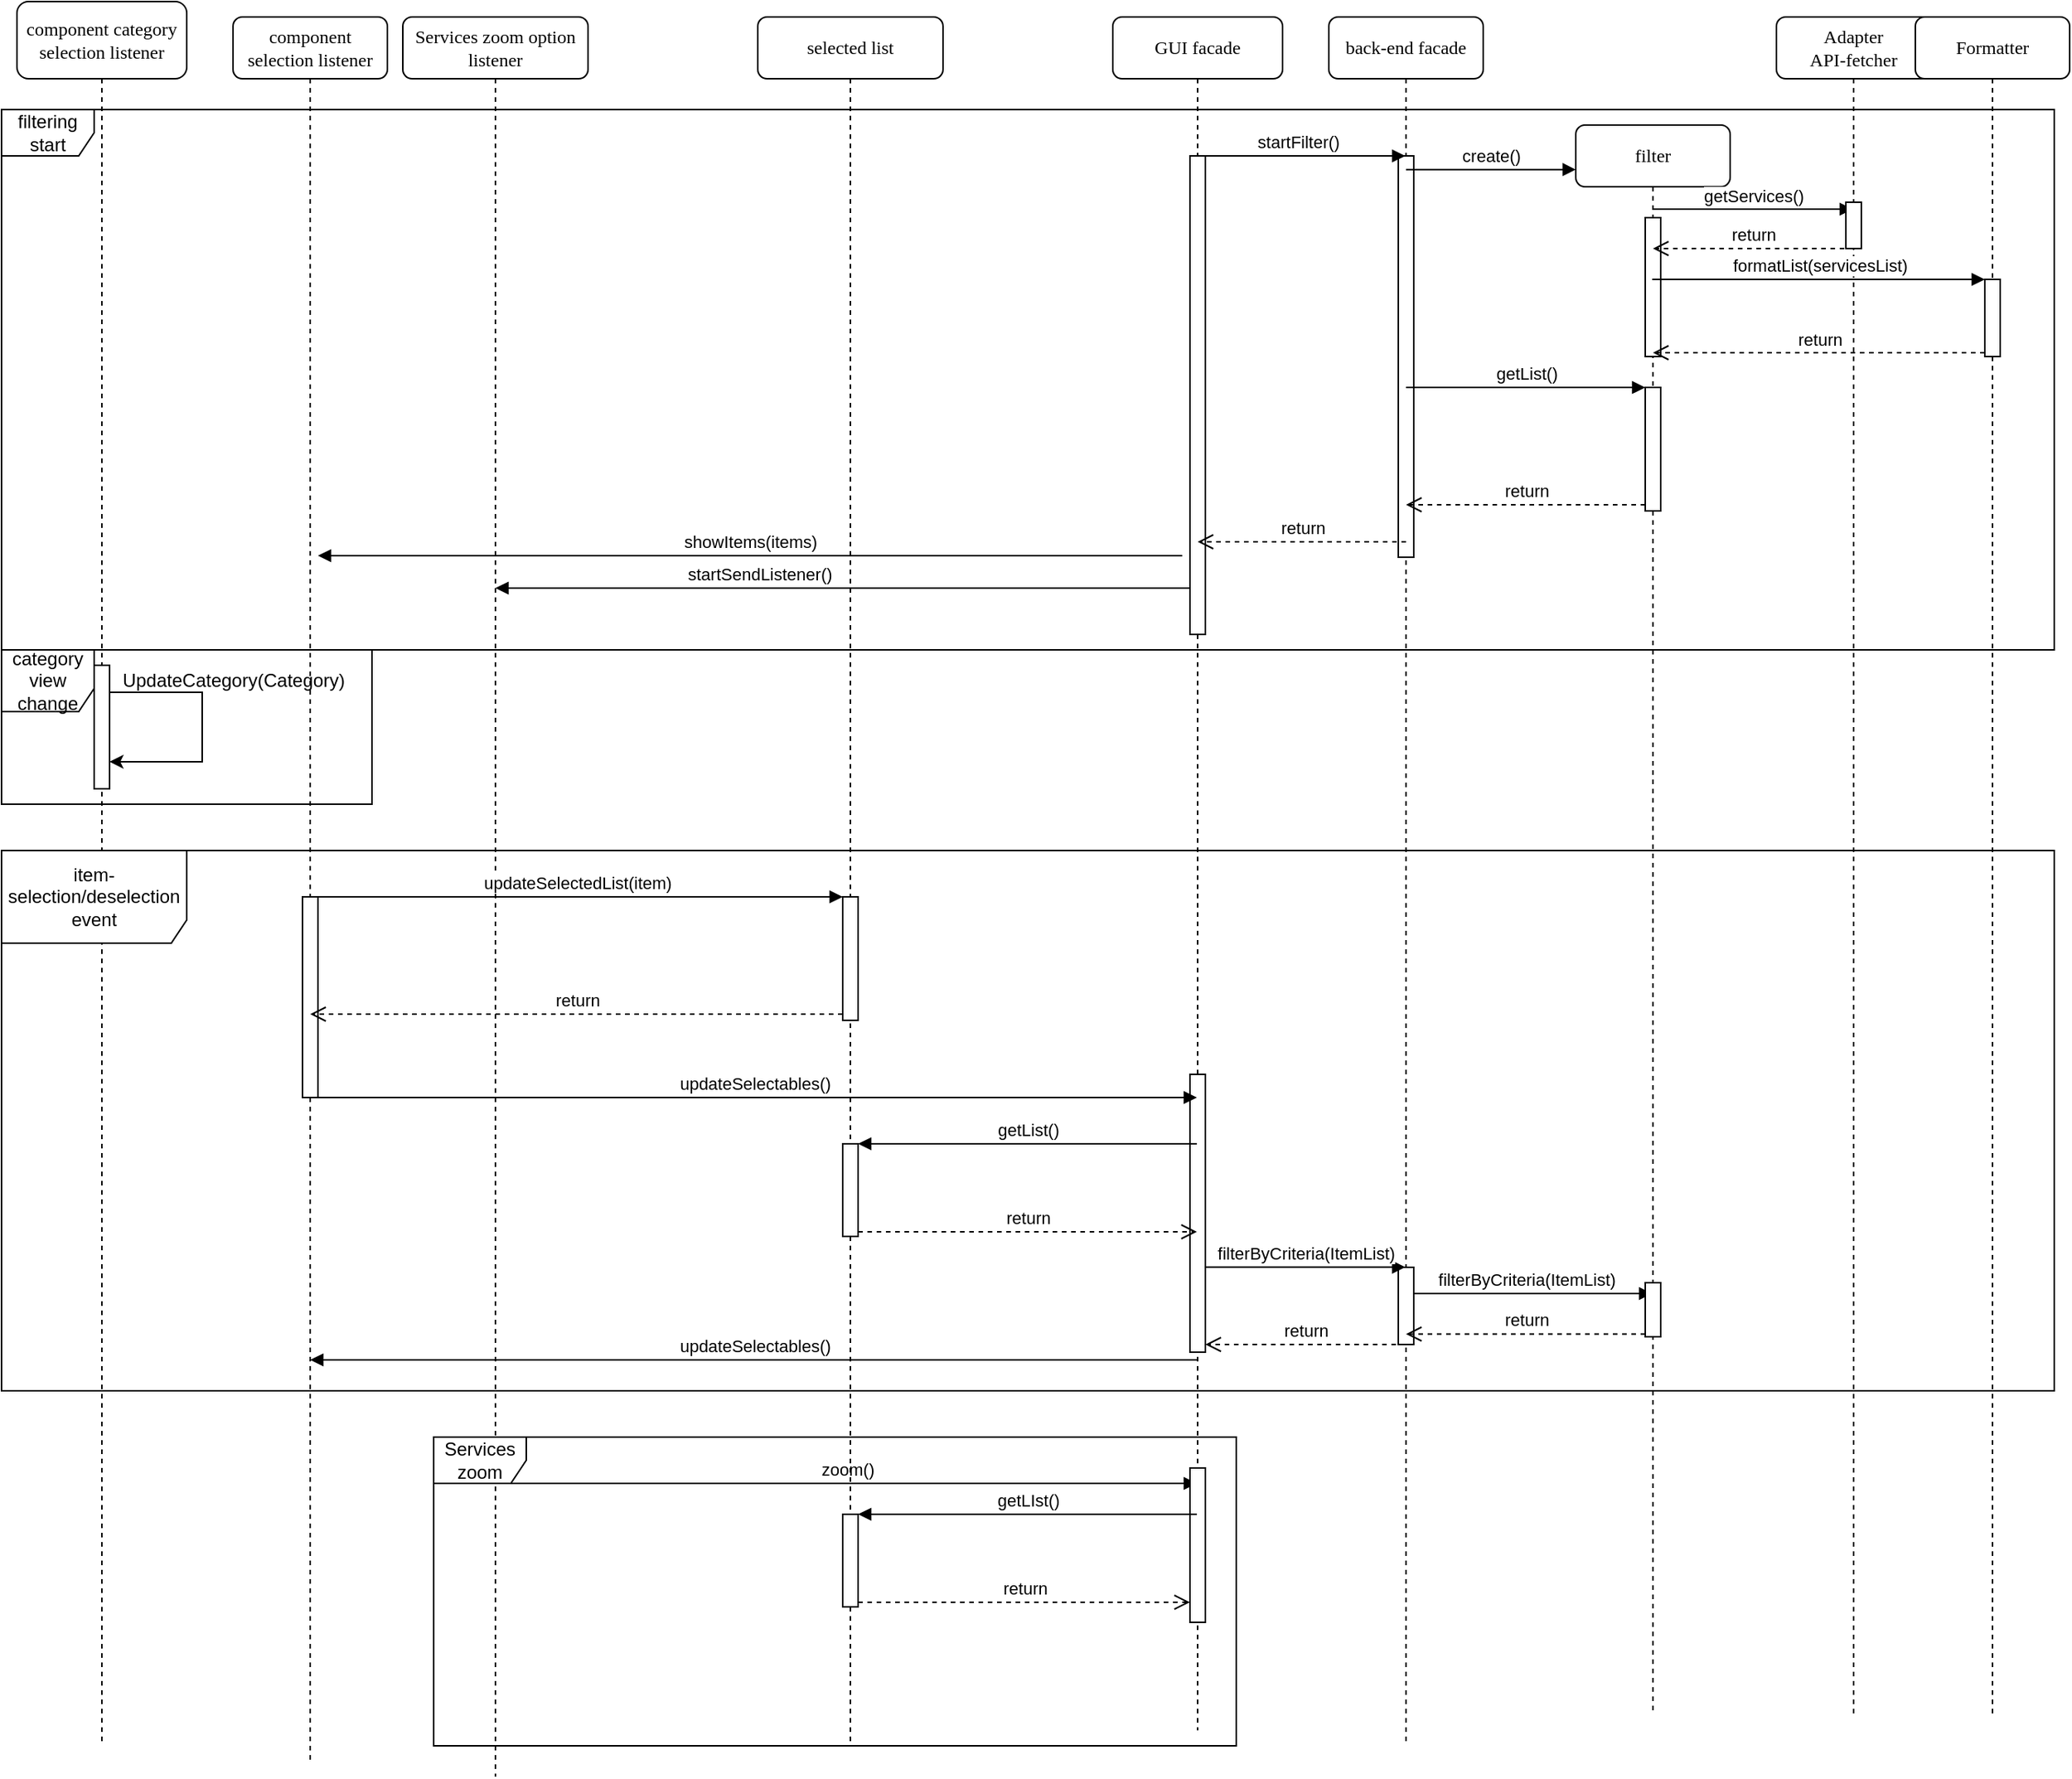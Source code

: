<mxfile version="18.0.2" type="github">
  <diagram name="Page-1" id="13e1069c-82ec-6db2-03f1-153e76fe0fe0">
    <mxGraphModel dx="2276" dy="535" grid="1" gridSize="10" guides="1" tooltips="1" connect="1" arrows="1" fold="1" page="1" pageScale="1" pageWidth="1100" pageHeight="850" background="none" math="0" shadow="0">
      <root>
        <mxCell id="0" />
        <mxCell id="1" parent="0" />
        <mxCell id="7baba1c4bc27f4b0-2" value="Services zoom option listener" style="shape=umlLifeline;perimeter=lifelinePerimeter;whiteSpace=wrap;html=1;container=1;collapsible=0;recursiveResize=0;outlineConnect=0;rounded=1;shadow=0;comic=0;labelBackgroundColor=none;strokeWidth=1;fontFamily=Verdana;fontSize=12;align=center;" parent="1" vertex="1">
          <mxGeometry x="70" y="500" width="120" height="1140" as="geometry" />
        </mxCell>
        <mxCell id="A2il4XtOZDyBoMQwtoZe-57" value="zoom()" style="html=1;verticalAlign=bottom;endArrow=block;rounded=0;" parent="7baba1c4bc27f4b0-2" target="7baba1c4bc27f4b0-4" edge="1">
          <mxGeometry width="80" relative="1" as="geometry">
            <mxPoint x="60" y="950" as="sourcePoint" />
            <mxPoint x="140" y="950" as="targetPoint" />
          </mxGeometry>
        </mxCell>
        <mxCell id="7baba1c4bc27f4b0-3" value="selected list" style="shape=umlLifeline;perimeter=lifelinePerimeter;whiteSpace=wrap;html=1;container=1;collapsible=0;recursiveResize=0;outlineConnect=0;rounded=1;shadow=0;comic=0;labelBackgroundColor=none;strokeWidth=1;fontFamily=Verdana;fontSize=12;align=center;" parent="1" vertex="1">
          <mxGeometry x="300" y="500" width="120" height="1120" as="geometry" />
        </mxCell>
        <mxCell id="A2il4XtOZDyBoMQwtoZe-37" value="" style="html=1;points=[];perimeter=orthogonalPerimeter;" parent="7baba1c4bc27f4b0-3" vertex="1">
          <mxGeometry x="55" y="570" width="10" height="80" as="geometry" />
        </mxCell>
        <mxCell id="A2il4XtOZDyBoMQwtoZe-46" value="" style="html=1;points=[];perimeter=orthogonalPerimeter;" parent="7baba1c4bc27f4b0-3" vertex="1">
          <mxGeometry x="55" y="730" width="10" height="60" as="geometry" />
        </mxCell>
        <mxCell id="A2il4XtOZDyBoMQwtoZe-63" value="" style="html=1;points=[];perimeter=orthogonalPerimeter;" parent="7baba1c4bc27f4b0-3" vertex="1">
          <mxGeometry x="55" y="970" width="10" height="60" as="geometry" />
        </mxCell>
        <mxCell id="7baba1c4bc27f4b0-4" value="GUI facade" style="shape=umlLifeline;perimeter=lifelinePerimeter;whiteSpace=wrap;html=1;container=1;collapsible=0;recursiveResize=0;outlineConnect=0;rounded=1;shadow=0;comic=0;labelBackgroundColor=none;strokeWidth=1;fontFamily=Verdana;fontSize=12;align=center;" parent="1" vertex="1">
          <mxGeometry x="530" y="500" width="110" height="1110" as="geometry" />
        </mxCell>
        <mxCell id="A2il4XtOZDyBoMQwtoZe-4" value="" style="rounded=0;whiteSpace=wrap;html=1;" parent="7baba1c4bc27f4b0-4" vertex="1">
          <mxGeometry x="50" y="90" width="10" height="310" as="geometry" />
        </mxCell>
        <mxCell id="A2il4XtOZDyBoMQwtoZe-42" value="" style="html=1;points=[];perimeter=orthogonalPerimeter;" parent="7baba1c4bc27f4b0-4" vertex="1">
          <mxGeometry x="50" y="685" width="10" height="180" as="geometry" />
        </mxCell>
        <mxCell id="A2il4XtOZDyBoMQwtoZe-58" value="" style="html=1;points=[];perimeter=orthogonalPerimeter;" parent="7baba1c4bc27f4b0-4" vertex="1">
          <mxGeometry x="50" y="940" width="10" height="100" as="geometry" />
        </mxCell>
        <mxCell id="7baba1c4bc27f4b0-5" value="back-end facade" style="shape=umlLifeline;perimeter=lifelinePerimeter;whiteSpace=wrap;html=1;container=1;collapsible=0;recursiveResize=0;outlineConnect=0;rounded=1;shadow=0;comic=0;labelBackgroundColor=none;strokeWidth=1;fontFamily=Verdana;fontSize=12;align=center;" parent="1" vertex="1">
          <mxGeometry x="670" y="500" width="100" height="1120" as="geometry" />
        </mxCell>
        <mxCell id="A2il4XtOZDyBoMQwtoZe-20" value="" style="html=1;points=[];perimeter=orthogonalPerimeter;" parent="7baba1c4bc27f4b0-5" vertex="1">
          <mxGeometry x="45" y="90" width="10" height="260" as="geometry" />
        </mxCell>
        <mxCell id="_kfR-0WJ66qb-hTr2rVh-1" value="filterByCriteria(ItemList)" style="html=1;verticalAlign=bottom;endArrow=block;rounded=0;" edge="1" parent="7baba1c4bc27f4b0-5" target="7baba1c4bc27f4b0-6">
          <mxGeometry width="80" relative="1" as="geometry">
            <mxPoint x="45" y="827" as="sourcePoint" />
            <mxPoint x="125" y="827" as="targetPoint" />
          </mxGeometry>
        </mxCell>
        <mxCell id="_kfR-0WJ66qb-hTr2rVh-4" value="" style="html=1;points=[];perimeter=orthogonalPerimeter;" vertex="1" parent="7baba1c4bc27f4b0-5">
          <mxGeometry x="45" y="810" width="10" height="50" as="geometry" />
        </mxCell>
        <mxCell id="7baba1c4bc27f4b0-6" value="filter" style="shape=umlLifeline;perimeter=lifelinePerimeter;whiteSpace=wrap;html=1;container=1;collapsible=0;recursiveResize=0;outlineConnect=0;rounded=1;shadow=0;comic=0;labelBackgroundColor=none;strokeWidth=1;fontFamily=Verdana;fontSize=12;align=center;" parent="1" vertex="1">
          <mxGeometry x="830" y="570" width="100" height="1030" as="geometry" />
        </mxCell>
        <mxCell id="A2il4XtOZDyBoMQwtoZe-12" value="getServices()" style="html=1;verticalAlign=bottom;endArrow=block;rounded=0;" parent="7baba1c4bc27f4b0-6" target="7baba1c4bc27f4b0-7" edge="1">
          <mxGeometry width="80" relative="1" as="geometry">
            <mxPoint x="50" y="54.5" as="sourcePoint" />
            <mxPoint x="130" y="54.5" as="targetPoint" />
          </mxGeometry>
        </mxCell>
        <mxCell id="A2il4XtOZDyBoMQwtoZe-16" value="" style="html=1;points=[];perimeter=orthogonalPerimeter;" parent="7baba1c4bc27f4b0-6" vertex="1">
          <mxGeometry x="45" y="60" width="10" height="90" as="geometry" />
        </mxCell>
        <mxCell id="A2il4XtOZDyBoMQwtoZe-17" value="" style="html=1;points=[];perimeter=orthogonalPerimeter;" parent="7baba1c4bc27f4b0-6" vertex="1">
          <mxGeometry x="45" y="170" width="10" height="80" as="geometry" />
        </mxCell>
        <mxCell id="A2il4XtOZDyBoMQwtoZe-50" value="" style="html=1;points=[];perimeter=orthogonalPerimeter;" parent="7baba1c4bc27f4b0-6" vertex="1">
          <mxGeometry x="45" y="750" width="10" height="35" as="geometry" />
        </mxCell>
        <mxCell id="7baba1c4bc27f4b0-7" value="&lt;div&gt;Adapter&lt;/div&gt;&lt;div&gt;API-fetcher&lt;/div&gt;" style="shape=umlLifeline;perimeter=lifelinePerimeter;whiteSpace=wrap;html=1;container=1;collapsible=0;recursiveResize=0;outlineConnect=0;rounded=1;shadow=0;comic=0;labelBackgroundColor=none;strokeWidth=1;fontFamily=Verdana;fontSize=12;align=center;" parent="1" vertex="1">
          <mxGeometry x="960" y="500" width="100" height="1100" as="geometry" />
        </mxCell>
        <mxCell id="7baba1c4bc27f4b0-8" value="component selection listener" style="shape=umlLifeline;perimeter=lifelinePerimeter;whiteSpace=wrap;html=1;container=1;collapsible=0;recursiveResize=0;outlineConnect=0;rounded=1;shadow=0;comic=0;labelBackgroundColor=none;strokeWidth=1;fontFamily=Verdana;fontSize=12;align=center;" parent="1" vertex="1">
          <mxGeometry x="-40" y="500" width="100" height="1130" as="geometry" />
        </mxCell>
        <mxCell id="A2il4XtOZDyBoMQwtoZe-40" value="" style="html=1;points=[];perimeter=orthogonalPerimeter;" parent="7baba1c4bc27f4b0-8" vertex="1">
          <mxGeometry x="45" y="570" width="10" height="130" as="geometry" />
        </mxCell>
        <mxCell id="F9nA0inBSzudjQZXVVhW-46" value="return" style="html=1;verticalAlign=bottom;endArrow=open;dashed=1;endSize=8;rounded=0;" parent="1" target="7baba1c4bc27f4b0-6" edge="1">
          <mxGeometry relative="1" as="geometry">
            <mxPoint x="1010" y="650" as="sourcePoint" />
            <mxPoint x="900" y="650" as="targetPoint" />
            <Array as="points">
              <mxPoint x="970" y="650" />
            </Array>
          </mxGeometry>
        </mxCell>
        <mxCell id="F9nA0inBSzudjQZXVVhW-48" value="return" style="html=1;verticalAlign=bottom;endArrow=open;dashed=1;endSize=8;rounded=0;" parent="1" target="7baba1c4bc27f4b0-4" edge="1">
          <mxGeometry relative="1" as="geometry">
            <mxPoint x="720" y="840" as="sourcePoint" />
            <mxPoint x="600" y="840" as="targetPoint" />
          </mxGeometry>
        </mxCell>
        <mxCell id="F9nA0inBSzudjQZXVVhW-49" value="showItems(items)" style="html=1;verticalAlign=bottom;endArrow=block;rounded=0;" parent="1" edge="1">
          <mxGeometry width="80" relative="1" as="geometry">
            <mxPoint x="575" y="849" as="sourcePoint" />
            <mxPoint x="15" y="849" as="targetPoint" />
          </mxGeometry>
        </mxCell>
        <mxCell id="A2il4XtOZDyBoMQwtoZe-8" value="create()" style="html=1;verticalAlign=bottom;endArrow=block;rounded=0;entryX=0;entryY=0.028;entryDx=0;entryDy=0;entryPerimeter=0;" parent="1" source="7baba1c4bc27f4b0-5" target="7baba1c4bc27f4b0-6" edge="1">
          <mxGeometry width="80" relative="1" as="geometry">
            <mxPoint x="715" y="600" as="sourcePoint" />
            <mxPoint x="795" y="600" as="targetPoint" />
          </mxGeometry>
        </mxCell>
        <mxCell id="A2il4XtOZDyBoMQwtoZe-10" value="Formatter" style="shape=umlLifeline;perimeter=lifelinePerimeter;whiteSpace=wrap;html=1;container=1;collapsible=0;recursiveResize=0;outlineConnect=0;rounded=1;shadow=0;comic=0;labelBackgroundColor=none;strokeWidth=1;fontFamily=Verdana;fontSize=12;align=center;" parent="1" vertex="1">
          <mxGeometry x="1050" y="500" width="100" height="1100" as="geometry" />
        </mxCell>
        <mxCell id="A2il4XtOZDyBoMQwtoZe-13" value="" style="html=1;points=[];perimeter=orthogonalPerimeter;" parent="A2il4XtOZDyBoMQwtoZe-10" vertex="1">
          <mxGeometry x="45" y="170" width="10" height="50" as="geometry" />
        </mxCell>
        <mxCell id="A2il4XtOZDyBoMQwtoZe-14" value="formatList(servicesList)" style="html=1;verticalAlign=bottom;endArrow=block;entryX=0;entryY=0;rounded=0;" parent="1" target="A2il4XtOZDyBoMQwtoZe-13" edge="1">
          <mxGeometry relative="1" as="geometry">
            <mxPoint x="879.5" y="670" as="sourcePoint" />
          </mxGeometry>
        </mxCell>
        <mxCell id="A2il4XtOZDyBoMQwtoZe-15" value="return" style="html=1;verticalAlign=bottom;endArrow=open;dashed=1;endSize=8;exitX=0;exitY=0.95;rounded=0;" parent="1" source="A2il4XtOZDyBoMQwtoZe-13" target="7baba1c4bc27f4b0-6" edge="1">
          <mxGeometry relative="1" as="geometry">
            <mxPoint x="879.5" y="746" as="targetPoint" />
          </mxGeometry>
        </mxCell>
        <mxCell id="A2il4XtOZDyBoMQwtoZe-18" value="getList()" style="html=1;verticalAlign=bottom;endArrow=block;entryX=0;entryY=0;rounded=0;" parent="1" source="7baba1c4bc27f4b0-5" target="A2il4XtOZDyBoMQwtoZe-17" edge="1">
          <mxGeometry relative="1" as="geometry">
            <mxPoint x="805" y="740" as="sourcePoint" />
          </mxGeometry>
        </mxCell>
        <mxCell id="A2il4XtOZDyBoMQwtoZe-19" value="return" style="html=1;verticalAlign=bottom;endArrow=open;dashed=1;endSize=8;exitX=0;exitY=0.95;rounded=0;" parent="1" source="A2il4XtOZDyBoMQwtoZe-17" target="7baba1c4bc27f4b0-5" edge="1">
          <mxGeometry relative="1" as="geometry">
            <mxPoint x="805" y="816" as="targetPoint" />
          </mxGeometry>
        </mxCell>
        <mxCell id="A2il4XtOZDyBoMQwtoZe-22" value="component category selection listener" style="shape=umlLifeline;perimeter=lifelinePerimeter;whiteSpace=wrap;html=1;container=1;collapsible=0;recursiveResize=0;outlineConnect=0;rounded=1;shadow=0;comic=0;labelBackgroundColor=none;strokeWidth=1;fontFamily=Verdana;fontSize=12;align=center;size=50;" parent="1" vertex="1">
          <mxGeometry x="-180" y="490" width="110" height="1130" as="geometry" />
        </mxCell>
        <mxCell id="A2il4XtOZDyBoMQwtoZe-23" value="filtering start" style="shape=umlFrame;whiteSpace=wrap;html=1;" parent="1" vertex="1">
          <mxGeometry x="-190" y="560" width="1330" height="350" as="geometry" />
        </mxCell>
        <mxCell id="A2il4XtOZDyBoMQwtoZe-24" value="category view change" style="shape=umlFrame;whiteSpace=wrap;html=1;width=60;height=40;" parent="1" vertex="1">
          <mxGeometry x="-190" y="910" width="240" height="100" as="geometry" />
        </mxCell>
        <mxCell id="A2il4XtOZDyBoMQwtoZe-25" value="" style="html=1;points=[];perimeter=orthogonalPerimeter;" parent="1" vertex="1">
          <mxGeometry x="-130" y="920" width="10" height="80" as="geometry" />
        </mxCell>
        <mxCell id="A2il4XtOZDyBoMQwtoZe-33" value="" style="edgeStyle=elbowEdgeStyle;elbow=horizontal;endArrow=classic;html=1;rounded=0;" parent="1" edge="1">
          <mxGeometry width="50" height="50" relative="1" as="geometry">
            <mxPoint x="-120" y="937.5" as="sourcePoint" />
            <mxPoint x="-120" y="982.5" as="targetPoint" />
            <Array as="points">
              <mxPoint x="-60" y="962.5" />
            </Array>
          </mxGeometry>
        </mxCell>
        <mxCell id="A2il4XtOZDyBoMQwtoZe-35" value="UpdateCategory(Category)" style="text;html=1;align=center;verticalAlign=middle;resizable=0;points=[];autosize=1;strokeColor=none;fillColor=none;" parent="1" vertex="1">
          <mxGeometry x="-120" y="920" width="160" height="20" as="geometry" />
        </mxCell>
        <mxCell id="A2il4XtOZDyBoMQwtoZe-36" value="" style="html=1;points=[];perimeter=orthogonalPerimeter;" parent="1" vertex="1">
          <mxGeometry x="1005" y="620" width="10" height="30" as="geometry" />
        </mxCell>
        <mxCell id="A2il4XtOZDyBoMQwtoZe-38" value="updateSelectedList(item)" style="html=1;verticalAlign=bottom;endArrow=block;entryX=0;entryY=0;rounded=0;" parent="1" source="7baba1c4bc27f4b0-8" target="A2il4XtOZDyBoMQwtoZe-37" edge="1">
          <mxGeometry relative="1" as="geometry">
            <mxPoint x="280" y="1070" as="sourcePoint" />
          </mxGeometry>
        </mxCell>
        <mxCell id="A2il4XtOZDyBoMQwtoZe-39" value="return" style="html=1;verticalAlign=bottom;endArrow=open;dashed=1;endSize=8;exitX=0;exitY=0.95;rounded=0;" parent="1" source="A2il4XtOZDyBoMQwtoZe-37" target="7baba1c4bc27f4b0-8" edge="1">
          <mxGeometry relative="1" as="geometry">
            <mxPoint x="280.167" y="1146" as="targetPoint" />
          </mxGeometry>
        </mxCell>
        <mxCell id="A2il4XtOZDyBoMQwtoZe-41" value="updateSelectables()" style="html=1;verticalAlign=bottom;endArrow=block;rounded=0;" parent="1" target="7baba1c4bc27f4b0-4" edge="1">
          <mxGeometry width="80" relative="1" as="geometry">
            <mxPoint x="10" y="1200" as="sourcePoint" />
            <mxPoint x="90" y="1200" as="targetPoint" />
          </mxGeometry>
        </mxCell>
        <mxCell id="A2il4XtOZDyBoMQwtoZe-47" value="getList()" style="html=1;verticalAlign=bottom;endArrow=block;entryX=1;entryY=0;rounded=0;" parent="1" source="7baba1c4bc27f4b0-4" target="A2il4XtOZDyBoMQwtoZe-46" edge="1">
          <mxGeometry relative="1" as="geometry">
            <mxPoint x="425" y="1230" as="sourcePoint" />
          </mxGeometry>
        </mxCell>
        <mxCell id="A2il4XtOZDyBoMQwtoZe-48" value="return" style="html=1;verticalAlign=bottom;endArrow=open;dashed=1;endSize=8;exitX=1;exitY=0.95;rounded=0;" parent="1" source="A2il4XtOZDyBoMQwtoZe-46" target="7baba1c4bc27f4b0-4" edge="1">
          <mxGeometry relative="1" as="geometry">
            <mxPoint x="425" y="1287" as="targetPoint" />
          </mxGeometry>
        </mxCell>
        <mxCell id="A2il4XtOZDyBoMQwtoZe-51" value="filterByCriteria(ItemList)" style="html=1;verticalAlign=bottom;endArrow=block;rounded=0;exitX=1;exitY=0.694;exitDx=0;exitDy=0;exitPerimeter=0;" parent="1" source="A2il4XtOZDyBoMQwtoZe-42" target="7baba1c4bc27f4b0-5" edge="1">
          <mxGeometry relative="1" as="geometry">
            <mxPoint x="805" y="1275" as="sourcePoint" />
          </mxGeometry>
        </mxCell>
        <mxCell id="A2il4XtOZDyBoMQwtoZe-52" value="return" style="html=1;verticalAlign=bottom;endArrow=open;dashed=1;endSize=8;exitX=0;exitY=0.95;rounded=0;" parent="1" source="A2il4XtOZDyBoMQwtoZe-50" target="7baba1c4bc27f4b0-5" edge="1">
          <mxGeometry relative="1" as="geometry">
            <mxPoint x="805" y="1351" as="targetPoint" />
          </mxGeometry>
        </mxCell>
        <mxCell id="A2il4XtOZDyBoMQwtoZe-53" value="updateSelectables()" style="html=1;verticalAlign=bottom;endArrow=block;rounded=0;" parent="1" target="7baba1c4bc27f4b0-8" edge="1">
          <mxGeometry width="80" relative="1" as="geometry">
            <mxPoint x="585" y="1370" as="sourcePoint" />
            <mxPoint x="505" y="1370" as="targetPoint" />
          </mxGeometry>
        </mxCell>
        <mxCell id="A2il4XtOZDyBoMQwtoZe-56" value="item-selection/deselection event" style="shape=umlFrame;whiteSpace=wrap;html=1;width=120;height=60;" parent="1" vertex="1">
          <mxGeometry x="-190" y="1040" width="1330" height="350" as="geometry" />
        </mxCell>
        <mxCell id="A2il4XtOZDyBoMQwtoZe-64" value="getLIst()" style="html=1;verticalAlign=bottom;endArrow=block;entryX=1;entryY=0;rounded=0;" parent="1" source="7baba1c4bc27f4b0-4" target="A2il4XtOZDyBoMQwtoZe-63" edge="1">
          <mxGeometry relative="1" as="geometry">
            <mxPoint x="425" y="1470" as="sourcePoint" />
          </mxGeometry>
        </mxCell>
        <mxCell id="A2il4XtOZDyBoMQwtoZe-65" value="return" style="html=1;verticalAlign=bottom;endArrow=open;dashed=1;endSize=8;exitX=1;exitY=0.95;rounded=0;" parent="1" source="A2il4XtOZDyBoMQwtoZe-63" edge="1">
          <mxGeometry relative="1" as="geometry">
            <mxPoint x="580" y="1527" as="targetPoint" />
          </mxGeometry>
        </mxCell>
        <mxCell id="A2il4XtOZDyBoMQwtoZe-69" value="Services zoom" style="shape=umlFrame;whiteSpace=wrap;html=1;" parent="1" vertex="1">
          <mxGeometry x="90" y="1420" width="520" height="200" as="geometry" />
        </mxCell>
        <mxCell id="F9nA0inBSzudjQZXVVhW-44" value="&lt;div&gt;startFilter()&lt;/div&gt;" style="html=1;verticalAlign=bottom;endArrow=block;rounded=0;" parent="1" edge="1">
          <mxGeometry width="80" relative="1" as="geometry">
            <mxPoint x="580" y="590" as="sourcePoint" />
            <mxPoint x="719.5" y="590" as="targetPoint" />
          </mxGeometry>
        </mxCell>
        <mxCell id="F9nA0inBSzudjQZXVVhW-50" value="startSendListener()" style="html=1;verticalAlign=bottom;endArrow=block;rounded=0;" parent="1" edge="1">
          <mxGeometry x="0.243" width="80" relative="1" as="geometry">
            <mxPoint x="580" y="870" as="sourcePoint" />
            <mxPoint x="130" y="870" as="targetPoint" />
            <Array as="points">
              <mxPoint x="440" y="870" />
              <mxPoint x="410" y="870" />
            </Array>
            <mxPoint as="offset" />
          </mxGeometry>
        </mxCell>
        <mxCell id="_kfR-0WJ66qb-hTr2rVh-2" value="return" style="html=1;verticalAlign=bottom;endArrow=open;dashed=1;endSize=8;rounded=0;" edge="1" parent="1" source="7baba1c4bc27f4b0-5">
          <mxGeometry relative="1" as="geometry">
            <mxPoint x="670" y="1360" as="sourcePoint" />
            <mxPoint x="590" y="1360" as="targetPoint" />
          </mxGeometry>
        </mxCell>
      </root>
    </mxGraphModel>
  </diagram>
</mxfile>
